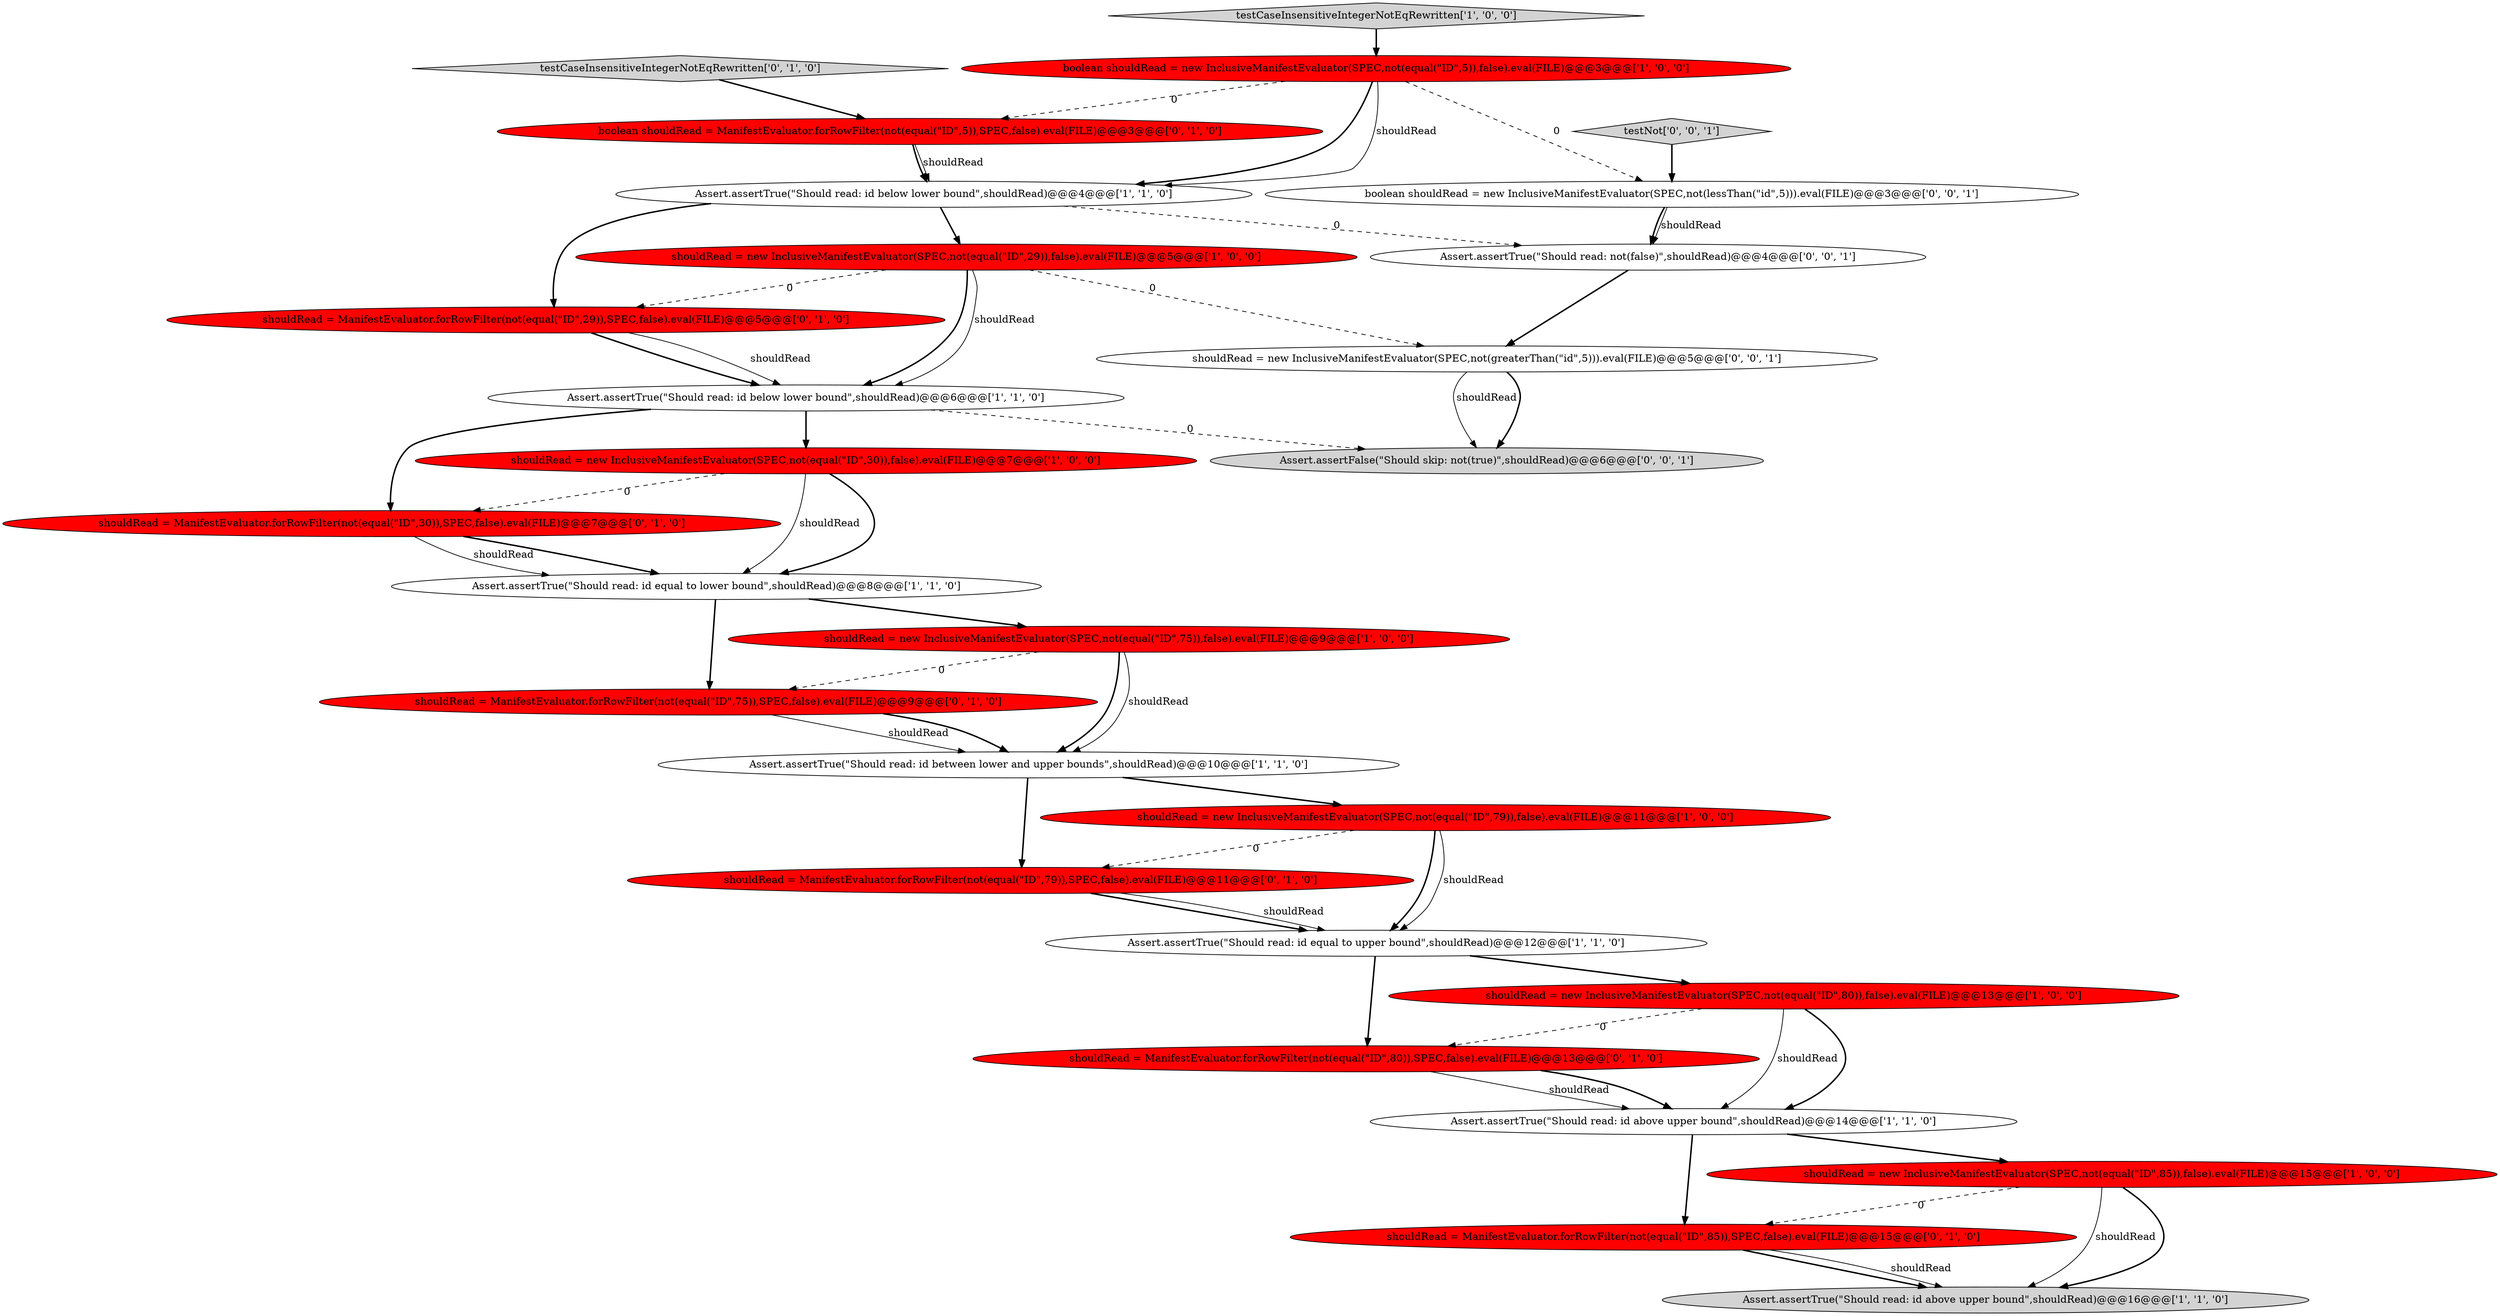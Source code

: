 digraph {
19 [style = filled, label = "shouldRead = ManifestEvaluator.forRowFilter(not(equal(\"ID\",30)),SPEC,false).eval(FILE)@@@7@@@['0', '1', '0']", fillcolor = red, shape = ellipse image = "AAA1AAABBB2BBB"];
11 [style = filled, label = "Assert.assertTrue(\"Should read: id equal to lower bound\",shouldRead)@@@8@@@['1', '1', '0']", fillcolor = white, shape = ellipse image = "AAA0AAABBB1BBB"];
9 [style = filled, label = "Assert.assertTrue(\"Should read: id above upper bound\",shouldRead)@@@16@@@['1', '1', '0']", fillcolor = lightgray, shape = ellipse image = "AAA0AAABBB1BBB"];
10 [style = filled, label = "boolean shouldRead = new InclusiveManifestEvaluator(SPEC,not(equal(\"ID\",5)),false).eval(FILE)@@@3@@@['1', '0', '0']", fillcolor = red, shape = ellipse image = "AAA1AAABBB1BBB"];
15 [style = filled, label = "shouldRead = ManifestEvaluator.forRowFilter(not(equal(\"ID\",29)),SPEC,false).eval(FILE)@@@5@@@['0', '1', '0']", fillcolor = red, shape = ellipse image = "AAA1AAABBB2BBB"];
24 [style = filled, label = "testNot['0', '0', '1']", fillcolor = lightgray, shape = diamond image = "AAA0AAABBB3BBB"];
2 [style = filled, label = "shouldRead = new InclusiveManifestEvaluator(SPEC,not(equal(\"ID\",75)),false).eval(FILE)@@@9@@@['1', '0', '0']", fillcolor = red, shape = ellipse image = "AAA1AAABBB1BBB"];
6 [style = filled, label = "Assert.assertTrue(\"Should read: id below lower bound\",shouldRead)@@@6@@@['1', '1', '0']", fillcolor = white, shape = ellipse image = "AAA0AAABBB1BBB"];
3 [style = filled, label = "shouldRead = new InclusiveManifestEvaluator(SPEC,not(equal(\"ID\",29)),false).eval(FILE)@@@5@@@['1', '0', '0']", fillcolor = red, shape = ellipse image = "AAA1AAABBB1BBB"];
13 [style = filled, label = "shouldRead = new InclusiveManifestEvaluator(SPEC,not(equal(\"ID\",85)),false).eval(FILE)@@@15@@@['1', '0', '0']", fillcolor = red, shape = ellipse image = "AAA1AAABBB1BBB"];
1 [style = filled, label = "shouldRead = new InclusiveManifestEvaluator(SPEC,not(equal(\"ID\",30)),false).eval(FILE)@@@7@@@['1', '0', '0']", fillcolor = red, shape = ellipse image = "AAA1AAABBB1BBB"];
5 [style = filled, label = "testCaseInsensitiveIntegerNotEqRewritten['1', '0', '0']", fillcolor = lightgray, shape = diamond image = "AAA0AAABBB1BBB"];
20 [style = filled, label = "shouldRead = ManifestEvaluator.forRowFilter(not(equal(\"ID\",85)),SPEC,false).eval(FILE)@@@15@@@['0', '1', '0']", fillcolor = red, shape = ellipse image = "AAA1AAABBB2BBB"];
18 [style = filled, label = "shouldRead = ManifestEvaluator.forRowFilter(not(equal(\"ID\",75)),SPEC,false).eval(FILE)@@@9@@@['0', '1', '0']", fillcolor = red, shape = ellipse image = "AAA1AAABBB2BBB"];
7 [style = filled, label = "shouldRead = new InclusiveManifestEvaluator(SPEC,not(equal(\"ID\",79)),false).eval(FILE)@@@11@@@['1', '0', '0']", fillcolor = red, shape = ellipse image = "AAA1AAABBB1BBB"];
12 [style = filled, label = "Assert.assertTrue(\"Should read: id below lower bound\",shouldRead)@@@4@@@['1', '1', '0']", fillcolor = white, shape = ellipse image = "AAA0AAABBB1BBB"];
16 [style = filled, label = "shouldRead = ManifestEvaluator.forRowFilter(not(equal(\"ID\",79)),SPEC,false).eval(FILE)@@@11@@@['0', '1', '0']", fillcolor = red, shape = ellipse image = "AAA1AAABBB2BBB"];
26 [style = filled, label = "shouldRead = new InclusiveManifestEvaluator(SPEC,not(greaterThan(\"id\",5))).eval(FILE)@@@5@@@['0', '0', '1']", fillcolor = white, shape = ellipse image = "AAA0AAABBB3BBB"];
17 [style = filled, label = "boolean shouldRead = ManifestEvaluator.forRowFilter(not(equal(\"ID\",5)),SPEC,false).eval(FILE)@@@3@@@['0', '1', '0']", fillcolor = red, shape = ellipse image = "AAA1AAABBB2BBB"];
23 [style = filled, label = "Assert.assertTrue(\"Should read: not(false)\",shouldRead)@@@4@@@['0', '0', '1']", fillcolor = white, shape = ellipse image = "AAA0AAABBB3BBB"];
14 [style = filled, label = "Assert.assertTrue(\"Should read: id between lower and upper bounds\",shouldRead)@@@10@@@['1', '1', '0']", fillcolor = white, shape = ellipse image = "AAA0AAABBB1BBB"];
22 [style = filled, label = "testCaseInsensitiveIntegerNotEqRewritten['0', '1', '0']", fillcolor = lightgray, shape = diamond image = "AAA0AAABBB2BBB"];
0 [style = filled, label = "shouldRead = new InclusiveManifestEvaluator(SPEC,not(equal(\"ID\",80)),false).eval(FILE)@@@13@@@['1', '0', '0']", fillcolor = red, shape = ellipse image = "AAA1AAABBB1BBB"];
4 [style = filled, label = "Assert.assertTrue(\"Should read: id above upper bound\",shouldRead)@@@14@@@['1', '1', '0']", fillcolor = white, shape = ellipse image = "AAA0AAABBB1BBB"];
8 [style = filled, label = "Assert.assertTrue(\"Should read: id equal to upper bound\",shouldRead)@@@12@@@['1', '1', '0']", fillcolor = white, shape = ellipse image = "AAA0AAABBB1BBB"];
21 [style = filled, label = "shouldRead = ManifestEvaluator.forRowFilter(not(equal(\"ID\",80)),SPEC,false).eval(FILE)@@@13@@@['0', '1', '0']", fillcolor = red, shape = ellipse image = "AAA1AAABBB2BBB"];
27 [style = filled, label = "Assert.assertFalse(\"Should skip: not(true)\",shouldRead)@@@6@@@['0', '0', '1']", fillcolor = lightgray, shape = ellipse image = "AAA0AAABBB3BBB"];
25 [style = filled, label = "boolean shouldRead = new InclusiveManifestEvaluator(SPEC,not(lessThan(\"id\",5))).eval(FILE)@@@3@@@['0', '0', '1']", fillcolor = white, shape = ellipse image = "AAA0AAABBB3BBB"];
14->16 [style = bold, label=""];
26->27 [style = solid, label="shouldRead"];
5->10 [style = bold, label=""];
18->14 [style = solid, label="shouldRead"];
12->23 [style = dashed, label="0"];
0->4 [style = solid, label="shouldRead"];
3->26 [style = dashed, label="0"];
16->8 [style = bold, label=""];
20->9 [style = bold, label=""];
25->23 [style = bold, label=""];
7->16 [style = dashed, label="0"];
13->20 [style = dashed, label="0"];
25->23 [style = solid, label="shouldRead"];
4->13 [style = bold, label=""];
1->19 [style = dashed, label="0"];
12->15 [style = bold, label=""];
23->26 [style = bold, label=""];
21->4 [style = solid, label="shouldRead"];
3->6 [style = bold, label=""];
19->11 [style = bold, label=""];
15->6 [style = bold, label=""];
16->8 [style = solid, label="shouldRead"];
6->19 [style = bold, label=""];
10->12 [style = solid, label="shouldRead"];
20->9 [style = solid, label="shouldRead"];
7->8 [style = bold, label=""];
11->2 [style = bold, label=""];
11->18 [style = bold, label=""];
1->11 [style = bold, label=""];
14->7 [style = bold, label=""];
8->0 [style = bold, label=""];
6->1 [style = bold, label=""];
26->27 [style = bold, label=""];
17->12 [style = bold, label=""];
17->12 [style = solid, label="shouldRead"];
0->4 [style = bold, label=""];
13->9 [style = solid, label="shouldRead"];
10->12 [style = bold, label=""];
24->25 [style = bold, label=""];
0->21 [style = dashed, label="0"];
6->27 [style = dashed, label="0"];
2->14 [style = bold, label=""];
4->20 [style = bold, label=""];
2->14 [style = solid, label="shouldRead"];
10->17 [style = dashed, label="0"];
3->6 [style = solid, label="shouldRead"];
1->11 [style = solid, label="shouldRead"];
8->21 [style = bold, label=""];
22->17 [style = bold, label=""];
3->15 [style = dashed, label="0"];
2->18 [style = dashed, label="0"];
19->11 [style = solid, label="shouldRead"];
12->3 [style = bold, label=""];
13->9 [style = bold, label=""];
21->4 [style = bold, label=""];
18->14 [style = bold, label=""];
7->8 [style = solid, label="shouldRead"];
10->25 [style = dashed, label="0"];
15->6 [style = solid, label="shouldRead"];
}
